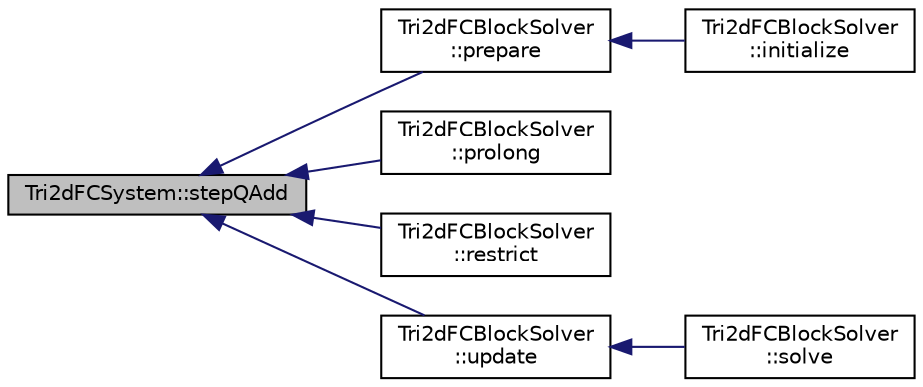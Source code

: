 digraph "Tri2dFCSystem::stepQAdd"
{
  edge [fontname="Helvetica",fontsize="10",labelfontname="Helvetica",labelfontsize="10"];
  node [fontname="Helvetica",fontsize="10",shape=record];
  rankdir="LR";
  Node1 [label="Tri2dFCSystem::stepQAdd",height=0.2,width=0.4,color="black", fillcolor="grey75", style="filled" fontcolor="black"];
  Node1 -> Node2 [dir="back",color="midnightblue",fontsize="10",style="solid",fontname="Helvetica"];
  Node2 [label="Tri2dFCBlockSolver\l::prepare",height=0.2,width=0.4,color="black", fillcolor="white", style="filled",URL="$classTri2dFCBlockSolver.html#a3f767398d359864323c47a2060e5846e",tooltip="Allocate and initialize solution variables. "];
  Node2 -> Node3 [dir="back",color="midnightblue",fontsize="10",style="solid",fontname="Helvetica"];
  Node3 [label="Tri2dFCBlockSolver\l::initialize",height=0.2,width=0.4,color="black", fillcolor="white", style="filled",URL="$classTri2dFCBlockSolver.html#af52b96dd1104d256cbdb688e8eea4087",tooltip="Initializes data structures for the block solver. "];
  Node1 -> Node4 [dir="back",color="midnightblue",fontsize="10",style="solid",fontname="Helvetica"];
  Node4 [label="Tri2dFCBlockSolver\l::prolong",height=0.2,width=0.4,color="black", fillcolor="white", style="filled",URL="$classTri2dFCBlockSolver.html#a4e40a1f2fe33ca396f1668a693b25505",tooltip="Solves the linear system and update solution. "];
  Node1 -> Node5 [dir="back",color="midnightblue",fontsize="10",style="solid",fontname="Helvetica"];
  Node5 [label="Tri2dFCBlockSolver\l::restrict",height=0.2,width=0.4,color="black", fillcolor="white", style="filled",URL="$classTri2dFCBlockSolver.html#a3efd0ae4657d51550514f8f1476ccce9",tooltip="Restricts solution and residual. "];
  Node1 -> Node6 [dir="back",color="midnightblue",fontsize="10",style="solid",fontname="Helvetica"];
  Node6 [label="Tri2dFCBlockSolver\l::update",height=0.2,width=0.4,color="black", fillcolor="white", style="filled",URL="$classTri2dFCBlockSolver.html#a528c573af2b294dc92ef38beb31e88f5",tooltip="Update nodal values. "];
  Node6 -> Node7 [dir="back",color="midnightblue",fontsize="10",style="solid",fontname="Helvetica"];
  Node7 [label="Tri2dFCBlockSolver\l::solve",height=0.2,width=0.4,color="black", fillcolor="white", style="filled",URL="$classTri2dFCBlockSolver.html#aec98ff72ee09a034ca9e8dcf40a997ae",tooltip="Solves the linear system and update solution. "];
}
